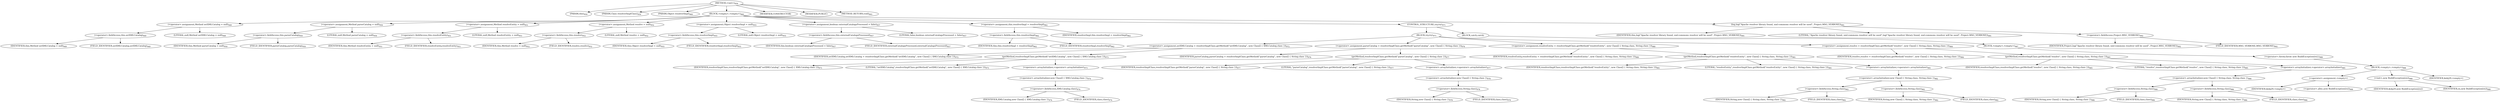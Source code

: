 digraph "&lt;init&gt;" {  
"1626" [label = <(METHOD,&lt;init&gt;)<SUB>959</SUB>> ]
"173" [label = <(PARAM,this)<SUB>959</SUB>> ]
"1627" [label = <(PARAM,Class resolverImplClass)<SUB>959</SUB>> ]
"1628" [label = <(PARAM,Object resolverImpl)<SUB>960</SUB>> ]
"1629" [label = <(BLOCK,&lt;empty&gt;,&lt;empty&gt;)<SUB>960</SUB>> ]
"1630" [label = <(&lt;operator&gt;.assignment,Method setXMLCatalog = null)<SUB>949</SUB>> ]
"1631" [label = <(&lt;operator&gt;.fieldAccess,this.setXMLCatalog)<SUB>949</SUB>> ]
"1632" [label = <(IDENTIFIER,this,Method setXMLCatalog = null)<SUB>949</SUB>> ]
"1633" [label = <(FIELD_IDENTIFIER,setXMLCatalog,setXMLCatalog)<SUB>949</SUB>> ]
"1634" [label = <(LITERAL,null,Method setXMLCatalog = null)<SUB>949</SUB>> ]
"1635" [label = <(&lt;operator&gt;.assignment,Method parseCatalog = null)<SUB>950</SUB>> ]
"1636" [label = <(&lt;operator&gt;.fieldAccess,this.parseCatalog)<SUB>950</SUB>> ]
"1637" [label = <(IDENTIFIER,this,Method parseCatalog = null)<SUB>950</SUB>> ]
"1638" [label = <(FIELD_IDENTIFIER,parseCatalog,parseCatalog)<SUB>950</SUB>> ]
"1639" [label = <(LITERAL,null,Method parseCatalog = null)<SUB>950</SUB>> ]
"1640" [label = <(&lt;operator&gt;.assignment,Method resolveEntity = null)<SUB>951</SUB>> ]
"1641" [label = <(&lt;operator&gt;.fieldAccess,this.resolveEntity)<SUB>951</SUB>> ]
"1642" [label = <(IDENTIFIER,this,Method resolveEntity = null)<SUB>951</SUB>> ]
"1643" [label = <(FIELD_IDENTIFIER,resolveEntity,resolveEntity)<SUB>951</SUB>> ]
"1644" [label = <(LITERAL,null,Method resolveEntity = null)<SUB>951</SUB>> ]
"1645" [label = <(&lt;operator&gt;.assignment,Method resolve = null)<SUB>952</SUB>> ]
"1646" [label = <(&lt;operator&gt;.fieldAccess,this.resolve)<SUB>952</SUB>> ]
"1647" [label = <(IDENTIFIER,this,Method resolve = null)<SUB>952</SUB>> ]
"1648" [label = <(FIELD_IDENTIFIER,resolve,resolve)<SUB>952</SUB>> ]
"1649" [label = <(LITERAL,null,Method resolve = null)<SUB>952</SUB>> ]
"1650" [label = <(&lt;operator&gt;.assignment,Object resolverImpl = null)<SUB>955</SUB>> ]
"1651" [label = <(&lt;operator&gt;.fieldAccess,this.resolverImpl)<SUB>955</SUB>> ]
"1652" [label = <(IDENTIFIER,this,Object resolverImpl = null)<SUB>955</SUB>> ]
"1653" [label = <(FIELD_IDENTIFIER,resolverImpl,resolverImpl)<SUB>955</SUB>> ]
"1654" [label = <(LITERAL,null,Object resolverImpl = null)<SUB>955</SUB>> ]
"1655" [label = <(&lt;operator&gt;.assignment,boolean externalCatalogsProcessed = false)<SUB>957</SUB>> ]
"1656" [label = <(&lt;operator&gt;.fieldAccess,this.externalCatalogsProcessed)<SUB>957</SUB>> ]
"1657" [label = <(IDENTIFIER,this,boolean externalCatalogsProcessed = false)<SUB>957</SUB>> ]
"1658" [label = <(FIELD_IDENTIFIER,externalCatalogsProcessed,externalCatalogsProcessed)<SUB>957</SUB>> ]
"1659" [label = <(LITERAL,false,boolean externalCatalogsProcessed = false)<SUB>957</SUB>> ]
"1660" [label = <(&lt;operator&gt;.assignment,this.resolverImpl = resolverImpl)<SUB>962</SUB>> ]
"1661" [label = <(&lt;operator&gt;.fieldAccess,this.resolverImpl)<SUB>962</SUB>> ]
"172" [label = <(IDENTIFIER,this,this.resolverImpl = resolverImpl)<SUB>962</SUB>> ]
"1662" [label = <(FIELD_IDENTIFIER,resolverImpl,resolverImpl)<SUB>962</SUB>> ]
"1663" [label = <(IDENTIFIER,resolverImpl,this.resolverImpl = resolverImpl)<SUB>962</SUB>> ]
"1664" [label = <(CONTROL_STRUCTURE,try,try)<SUB>971</SUB>> ]
"1665" [label = <(BLOCK,try,try)<SUB>971</SUB>> ]
"1666" [label = <(&lt;operator&gt;.assignment,setXMLCatalog = resolverImplClass.getMethod(&quot;setXMLCatalog&quot;, new Class[] { XMLCatalog.class }))<SUB>972</SUB>> ]
"1667" [label = <(IDENTIFIER,setXMLCatalog,setXMLCatalog = resolverImplClass.getMethod(&quot;setXMLCatalog&quot;, new Class[] { XMLCatalog.class }))<SUB>972</SUB>> ]
"1668" [label = <(getMethod,resolverImplClass.getMethod(&quot;setXMLCatalog&quot;, new Class[] { XMLCatalog.class }))<SUB>973</SUB>> ]
"1669" [label = <(IDENTIFIER,resolverImplClass,resolverImplClass.getMethod(&quot;setXMLCatalog&quot;, new Class[] { XMLCatalog.class }))<SUB>973</SUB>> ]
"1670" [label = <(LITERAL,&quot;setXMLCatalog&quot;,resolverImplClass.getMethod(&quot;setXMLCatalog&quot;, new Class[] { XMLCatalog.class }))<SUB>973</SUB>> ]
"1671" [label = <(&lt;operator&gt;.arrayInitializer,&lt;operator&gt;.arrayInitializer)<SUB>973</SUB>> ]
"1672" [label = <(&lt;operator&gt;.arrayInitializer,new Class[] { XMLCatalog.class })<SUB>974</SUB>> ]
"1673" [label = <(&lt;operator&gt;.fieldAccess,XMLCatalog.class)<SUB>974</SUB>> ]
"1674" [label = <(IDENTIFIER,XMLCatalog,new Class[] { XMLCatalog.class })<SUB>974</SUB>> ]
"1675" [label = <(FIELD_IDENTIFIER,class,class)<SUB>974</SUB>> ]
"1676" [label = <(&lt;operator&gt;.assignment,parseCatalog = resolverImplClass.getMethod(&quot;parseCatalog&quot;, new Class[] { String.class }))<SUB>976</SUB>> ]
"1677" [label = <(IDENTIFIER,parseCatalog,parseCatalog = resolverImplClass.getMethod(&quot;parseCatalog&quot;, new Class[] { String.class }))<SUB>976</SUB>> ]
"1678" [label = <(getMethod,resolverImplClass.getMethod(&quot;parseCatalog&quot;, new Class[] { String.class }))<SUB>977</SUB>> ]
"1679" [label = <(IDENTIFIER,resolverImplClass,resolverImplClass.getMethod(&quot;parseCatalog&quot;, new Class[] { String.class }))<SUB>977</SUB>> ]
"1680" [label = <(LITERAL,&quot;parseCatalog&quot;,resolverImplClass.getMethod(&quot;parseCatalog&quot;, new Class[] { String.class }))<SUB>977</SUB>> ]
"1681" [label = <(&lt;operator&gt;.arrayInitializer,&lt;operator&gt;.arrayInitializer)<SUB>977</SUB>> ]
"1682" [label = <(&lt;operator&gt;.arrayInitializer,new Class[] { String.class })<SUB>978</SUB>> ]
"1683" [label = <(&lt;operator&gt;.fieldAccess,String.class)<SUB>978</SUB>> ]
"1684" [label = <(IDENTIFIER,String,new Class[] { String.class })<SUB>978</SUB>> ]
"1685" [label = <(FIELD_IDENTIFIER,class,class)<SUB>978</SUB>> ]
"1686" [label = <(&lt;operator&gt;.assignment,resolveEntity = resolverImplClass.getMethod(&quot;resolveEntity&quot;, new Class[] { String.class, String.class }))<SUB>980</SUB>> ]
"1687" [label = <(IDENTIFIER,resolveEntity,resolveEntity = resolverImplClass.getMethod(&quot;resolveEntity&quot;, new Class[] { String.class, String.class }))<SUB>980</SUB>> ]
"1688" [label = <(getMethod,resolverImplClass.getMethod(&quot;resolveEntity&quot;, new Class[] { String.class, String.class }))<SUB>981</SUB>> ]
"1689" [label = <(IDENTIFIER,resolverImplClass,resolverImplClass.getMethod(&quot;resolveEntity&quot;, new Class[] { String.class, String.class }))<SUB>981</SUB>> ]
"1690" [label = <(LITERAL,&quot;resolveEntity&quot;,resolverImplClass.getMethod(&quot;resolveEntity&quot;, new Class[] { String.class, String.class }))<SUB>981</SUB>> ]
"1691" [label = <(&lt;operator&gt;.arrayInitializer,&lt;operator&gt;.arrayInitializer)<SUB>981</SUB>> ]
"1692" [label = <(&lt;operator&gt;.arrayInitializer,new Class[] { String.class, String.class })<SUB>982</SUB>> ]
"1693" [label = <(&lt;operator&gt;.fieldAccess,String.class)<SUB>982</SUB>> ]
"1694" [label = <(IDENTIFIER,String,new Class[] { String.class, String.class })<SUB>982</SUB>> ]
"1695" [label = <(FIELD_IDENTIFIER,class,class)<SUB>982</SUB>> ]
"1696" [label = <(&lt;operator&gt;.fieldAccess,String.class)<SUB>982</SUB>> ]
"1697" [label = <(IDENTIFIER,String,new Class[] { String.class, String.class })<SUB>982</SUB>> ]
"1698" [label = <(FIELD_IDENTIFIER,class,class)<SUB>982</SUB>> ]
"1699" [label = <(&lt;operator&gt;.assignment,resolve = resolverImplClass.getMethod(&quot;resolve&quot;, new Class[] { String.class, String.class }))<SUB>984</SUB>> ]
"1700" [label = <(IDENTIFIER,resolve,resolve = resolverImplClass.getMethod(&quot;resolve&quot;, new Class[] { String.class, String.class }))<SUB>984</SUB>> ]
"1701" [label = <(getMethod,resolverImplClass.getMethod(&quot;resolve&quot;, new Class[] { String.class, String.class }))<SUB>985</SUB>> ]
"1702" [label = <(IDENTIFIER,resolverImplClass,resolverImplClass.getMethod(&quot;resolve&quot;, new Class[] { String.class, String.class }))<SUB>985</SUB>> ]
"1703" [label = <(LITERAL,&quot;resolve&quot;,resolverImplClass.getMethod(&quot;resolve&quot;, new Class[] { String.class, String.class }))<SUB>985</SUB>> ]
"1704" [label = <(&lt;operator&gt;.arrayInitializer,&lt;operator&gt;.arrayInitializer)<SUB>985</SUB>> ]
"1705" [label = <(&lt;operator&gt;.arrayInitializer,new Class[] { String.class, String.class })<SUB>986</SUB>> ]
"1706" [label = <(&lt;operator&gt;.fieldAccess,String.class)<SUB>986</SUB>> ]
"1707" [label = <(IDENTIFIER,String,new Class[] { String.class, String.class })<SUB>986</SUB>> ]
"1708" [label = <(FIELD_IDENTIFIER,class,class)<SUB>986</SUB>> ]
"1709" [label = <(&lt;operator&gt;.fieldAccess,String.class)<SUB>986</SUB>> ]
"1710" [label = <(IDENTIFIER,String,new Class[] { String.class, String.class })<SUB>986</SUB>> ]
"1711" [label = <(FIELD_IDENTIFIER,class,class)<SUB>986</SUB>> ]
"1712" [label = <(BLOCK,catch,catch)> ]
"1713" [label = <(BLOCK,&lt;empty&gt;,&lt;empty&gt;)<SUB>987</SUB>> ]
"1714" [label = <(&lt;operator&gt;.throw,throw new BuildException(ex);)<SUB>988</SUB>> ]
"1715" [label = <(BLOCK,&lt;empty&gt;,&lt;empty&gt;)<SUB>988</SUB>> ]
"1716" [label = <(&lt;operator&gt;.assignment,&lt;empty&gt;)> ]
"1717" [label = <(IDENTIFIER,$obj29,&lt;empty&gt;)> ]
"1718" [label = <(&lt;operator&gt;.alloc,new BuildException(ex))<SUB>988</SUB>> ]
"1719" [label = <(&lt;init&gt;,new BuildException(ex))<SUB>988</SUB>> ]
"1720" [label = <(IDENTIFIER,$obj29,new BuildException(ex))> ]
"1721" [label = <(IDENTIFIER,ex,new BuildException(ex))<SUB>988</SUB>> ]
"1722" [label = <(IDENTIFIER,$obj29,&lt;empty&gt;)> ]
"1723" [label = <(log,log(&quot;Apache resolver library found, xml-commons resolver will be used&quot;, Project.MSG_VERBOSE))<SUB>991</SUB>> ]
"174" [label = <(IDENTIFIER,this,log(&quot;Apache resolver library found, xml-commons resolver will be used&quot;, Project.MSG_VERBOSE))<SUB>991</SUB>> ]
"1724" [label = <(LITERAL,&quot;Apache resolver library found, xml-commons resolver will be used&quot;,log(&quot;Apache resolver library found, xml-commons resolver will be used&quot;, Project.MSG_VERBOSE))<SUB>991</SUB>> ]
"1725" [label = <(&lt;operator&gt;.fieldAccess,Project.MSG_VERBOSE)<SUB>992</SUB>> ]
"1726" [label = <(IDENTIFIER,Project,log(&quot;Apache resolver library found, xml-commons resolver will be used&quot;, Project.MSG_VERBOSE))<SUB>992</SUB>> ]
"1727" [label = <(FIELD_IDENTIFIER,MSG_VERBOSE,MSG_VERBOSE)<SUB>992</SUB>> ]
"1728" [label = <(MODIFIER,CONSTRUCTOR)> ]
"1729" [label = <(MODIFIER,PUBLIC)> ]
"1730" [label = <(METHOD_RETURN,void)<SUB>993</SUB>> ]
  "1626" -> "173" 
  "1626" -> "1627" 
  "1626" -> "1628" 
  "1626" -> "1629" 
  "1626" -> "1728" 
  "1626" -> "1729" 
  "1626" -> "1730" 
  "1629" -> "1630" 
  "1629" -> "1635" 
  "1629" -> "1640" 
  "1629" -> "1645" 
  "1629" -> "1650" 
  "1629" -> "1655" 
  "1629" -> "1660" 
  "1629" -> "1664" 
  "1629" -> "1723" 
  "1630" -> "1631" 
  "1630" -> "1634" 
  "1631" -> "1632" 
  "1631" -> "1633" 
  "1635" -> "1636" 
  "1635" -> "1639" 
  "1636" -> "1637" 
  "1636" -> "1638" 
  "1640" -> "1641" 
  "1640" -> "1644" 
  "1641" -> "1642" 
  "1641" -> "1643" 
  "1645" -> "1646" 
  "1645" -> "1649" 
  "1646" -> "1647" 
  "1646" -> "1648" 
  "1650" -> "1651" 
  "1650" -> "1654" 
  "1651" -> "1652" 
  "1651" -> "1653" 
  "1655" -> "1656" 
  "1655" -> "1659" 
  "1656" -> "1657" 
  "1656" -> "1658" 
  "1660" -> "1661" 
  "1660" -> "1663" 
  "1661" -> "172" 
  "1661" -> "1662" 
  "1664" -> "1665" 
  "1664" -> "1712" 
  "1665" -> "1666" 
  "1665" -> "1676" 
  "1665" -> "1686" 
  "1665" -> "1699" 
  "1666" -> "1667" 
  "1666" -> "1668" 
  "1668" -> "1669" 
  "1668" -> "1670" 
  "1668" -> "1671" 
  "1671" -> "1672" 
  "1672" -> "1673" 
  "1673" -> "1674" 
  "1673" -> "1675" 
  "1676" -> "1677" 
  "1676" -> "1678" 
  "1678" -> "1679" 
  "1678" -> "1680" 
  "1678" -> "1681" 
  "1681" -> "1682" 
  "1682" -> "1683" 
  "1683" -> "1684" 
  "1683" -> "1685" 
  "1686" -> "1687" 
  "1686" -> "1688" 
  "1688" -> "1689" 
  "1688" -> "1690" 
  "1688" -> "1691" 
  "1691" -> "1692" 
  "1692" -> "1693" 
  "1692" -> "1696" 
  "1693" -> "1694" 
  "1693" -> "1695" 
  "1696" -> "1697" 
  "1696" -> "1698" 
  "1699" -> "1700" 
  "1699" -> "1701" 
  "1701" -> "1702" 
  "1701" -> "1703" 
  "1701" -> "1704" 
  "1704" -> "1705" 
  "1705" -> "1706" 
  "1705" -> "1709" 
  "1706" -> "1707" 
  "1706" -> "1708" 
  "1709" -> "1710" 
  "1709" -> "1711" 
  "1712" -> "1713" 
  "1713" -> "1714" 
  "1714" -> "1715" 
  "1715" -> "1716" 
  "1715" -> "1719" 
  "1715" -> "1722" 
  "1716" -> "1717" 
  "1716" -> "1718" 
  "1719" -> "1720" 
  "1719" -> "1721" 
  "1723" -> "174" 
  "1723" -> "1724" 
  "1723" -> "1725" 
  "1725" -> "1726" 
  "1725" -> "1727" 
}
